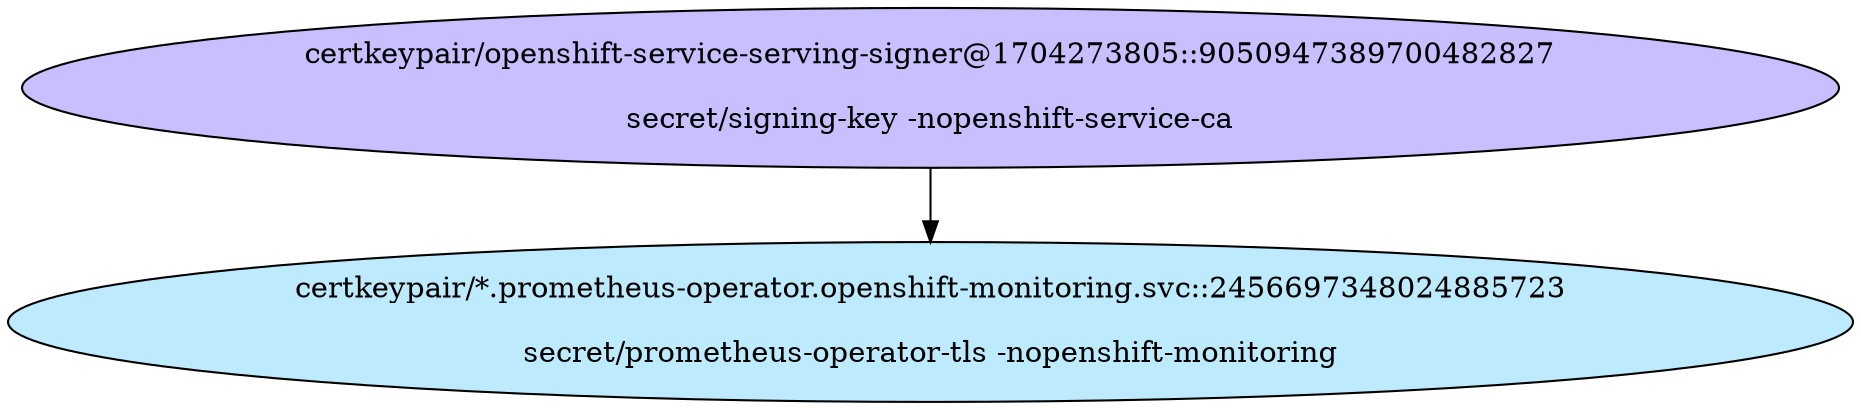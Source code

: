 digraph "Local Certificate" {
  // Node definitions.
  1 [
    label="certkeypair/openshift-service-serving-signer@1704273805::9050947389700482827\n\nsecret/signing-key -nopenshift-service-ca\n"
    style=filled
    fillcolor="#c7bfff"
  ];
  62 [
    label="certkeypair/*.prometheus-operator.openshift-monitoring.svc::2456697348024885723\n\nsecret/prometheus-operator-tls -nopenshift-monitoring\n"
    style=filled
    fillcolor="#bdebfd"
  ];

  // Edge definitions.
  1 -> 62;
}
